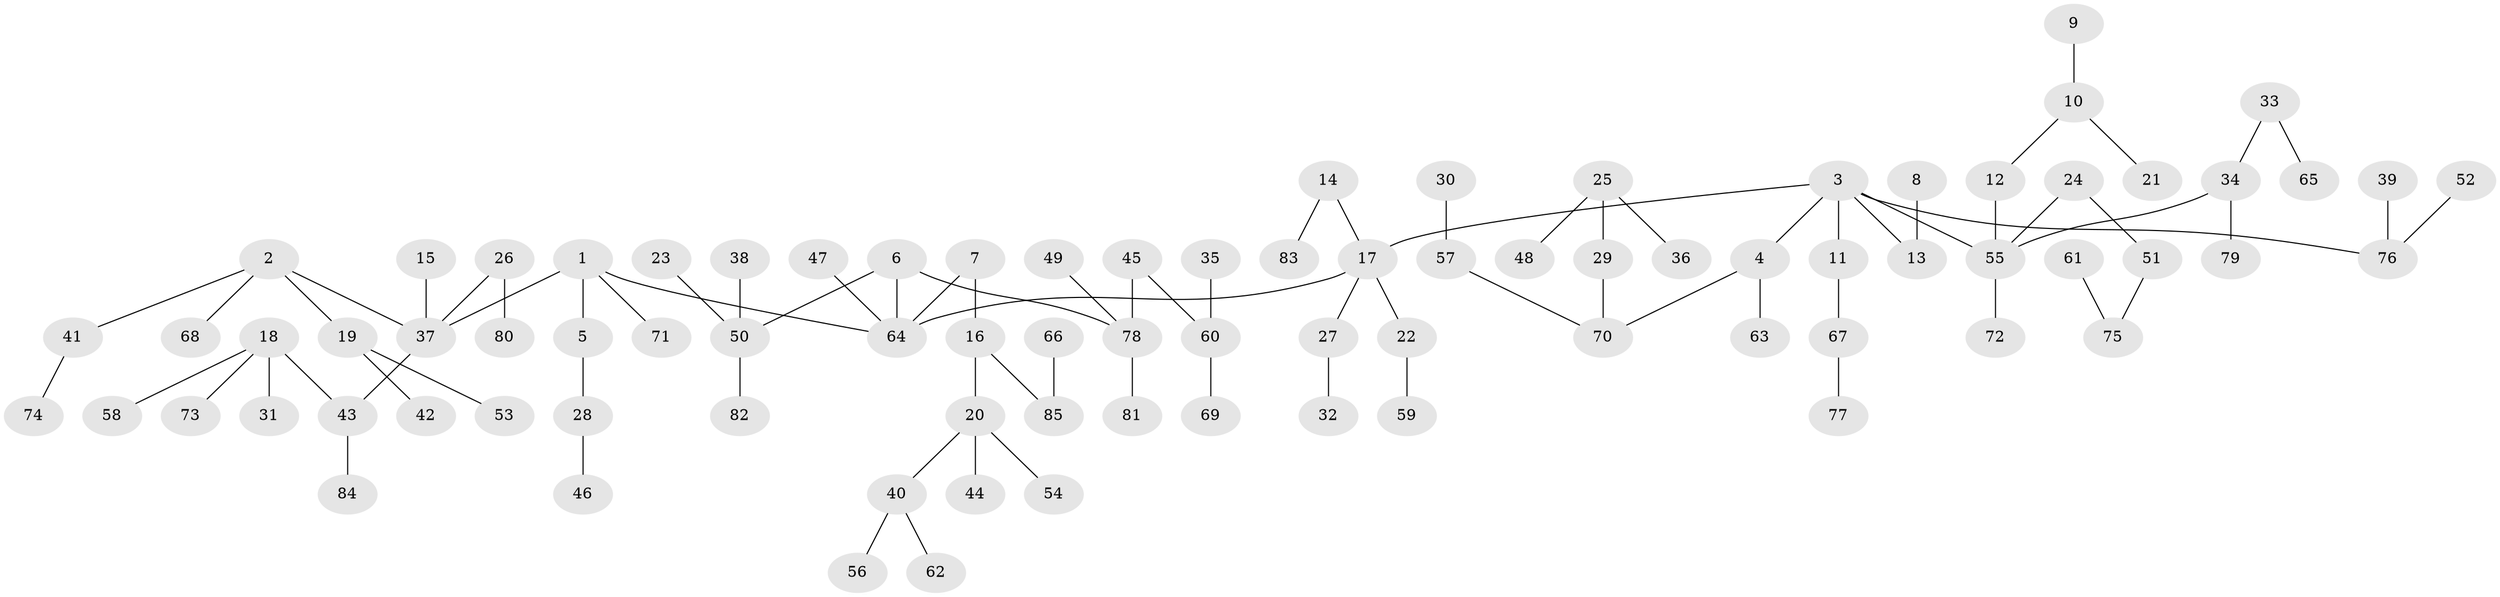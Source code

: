 // original degree distribution, {6: 0.02127659574468085, 5: 0.03546099290780142, 3: 0.14184397163120568, 4: 0.07801418439716312, 2: 0.2198581560283688, 1: 0.5035460992907801}
// Generated by graph-tools (version 1.1) at 2025/37/03/04/25 23:37:23]
// undirected, 85 vertices, 84 edges
graph export_dot {
  node [color=gray90,style=filled];
  1;
  2;
  3;
  4;
  5;
  6;
  7;
  8;
  9;
  10;
  11;
  12;
  13;
  14;
  15;
  16;
  17;
  18;
  19;
  20;
  21;
  22;
  23;
  24;
  25;
  26;
  27;
  28;
  29;
  30;
  31;
  32;
  33;
  34;
  35;
  36;
  37;
  38;
  39;
  40;
  41;
  42;
  43;
  44;
  45;
  46;
  47;
  48;
  49;
  50;
  51;
  52;
  53;
  54;
  55;
  56;
  57;
  58;
  59;
  60;
  61;
  62;
  63;
  64;
  65;
  66;
  67;
  68;
  69;
  70;
  71;
  72;
  73;
  74;
  75;
  76;
  77;
  78;
  79;
  80;
  81;
  82;
  83;
  84;
  85;
  1 -- 5 [weight=1.0];
  1 -- 37 [weight=1.0];
  1 -- 64 [weight=1.0];
  1 -- 71 [weight=1.0];
  2 -- 19 [weight=1.0];
  2 -- 37 [weight=1.0];
  2 -- 41 [weight=1.0];
  2 -- 68 [weight=1.0];
  3 -- 4 [weight=1.0];
  3 -- 11 [weight=1.0];
  3 -- 13 [weight=1.0];
  3 -- 17 [weight=1.0];
  3 -- 55 [weight=1.0];
  3 -- 76 [weight=1.0];
  4 -- 63 [weight=1.0];
  4 -- 70 [weight=1.0];
  5 -- 28 [weight=1.0];
  6 -- 50 [weight=1.0];
  6 -- 64 [weight=1.0];
  6 -- 78 [weight=1.0];
  7 -- 16 [weight=1.0];
  7 -- 64 [weight=1.0];
  8 -- 13 [weight=1.0];
  9 -- 10 [weight=1.0];
  10 -- 12 [weight=1.0];
  10 -- 21 [weight=1.0];
  11 -- 67 [weight=1.0];
  12 -- 55 [weight=1.0];
  14 -- 17 [weight=1.0];
  14 -- 83 [weight=1.0];
  15 -- 37 [weight=1.0];
  16 -- 20 [weight=1.0];
  16 -- 85 [weight=1.0];
  17 -- 22 [weight=1.0];
  17 -- 27 [weight=1.0];
  17 -- 64 [weight=1.0];
  18 -- 31 [weight=1.0];
  18 -- 43 [weight=1.0];
  18 -- 58 [weight=1.0];
  18 -- 73 [weight=1.0];
  19 -- 42 [weight=1.0];
  19 -- 53 [weight=1.0];
  20 -- 40 [weight=1.0];
  20 -- 44 [weight=1.0];
  20 -- 54 [weight=1.0];
  22 -- 59 [weight=1.0];
  23 -- 50 [weight=1.0];
  24 -- 51 [weight=1.0];
  24 -- 55 [weight=1.0];
  25 -- 29 [weight=1.0];
  25 -- 36 [weight=1.0];
  25 -- 48 [weight=1.0];
  26 -- 37 [weight=1.0];
  26 -- 80 [weight=1.0];
  27 -- 32 [weight=1.0];
  28 -- 46 [weight=1.0];
  29 -- 70 [weight=1.0];
  30 -- 57 [weight=1.0];
  33 -- 34 [weight=1.0];
  33 -- 65 [weight=1.0];
  34 -- 55 [weight=1.0];
  34 -- 79 [weight=1.0];
  35 -- 60 [weight=1.0];
  37 -- 43 [weight=1.0];
  38 -- 50 [weight=1.0];
  39 -- 76 [weight=1.0];
  40 -- 56 [weight=1.0];
  40 -- 62 [weight=1.0];
  41 -- 74 [weight=1.0];
  43 -- 84 [weight=1.0];
  45 -- 60 [weight=1.0];
  45 -- 78 [weight=1.0];
  47 -- 64 [weight=1.0];
  49 -- 78 [weight=1.0];
  50 -- 82 [weight=1.0];
  51 -- 75 [weight=1.0];
  52 -- 76 [weight=1.0];
  55 -- 72 [weight=1.0];
  57 -- 70 [weight=1.0];
  60 -- 69 [weight=1.0];
  61 -- 75 [weight=1.0];
  66 -- 85 [weight=1.0];
  67 -- 77 [weight=1.0];
  78 -- 81 [weight=1.0];
}
